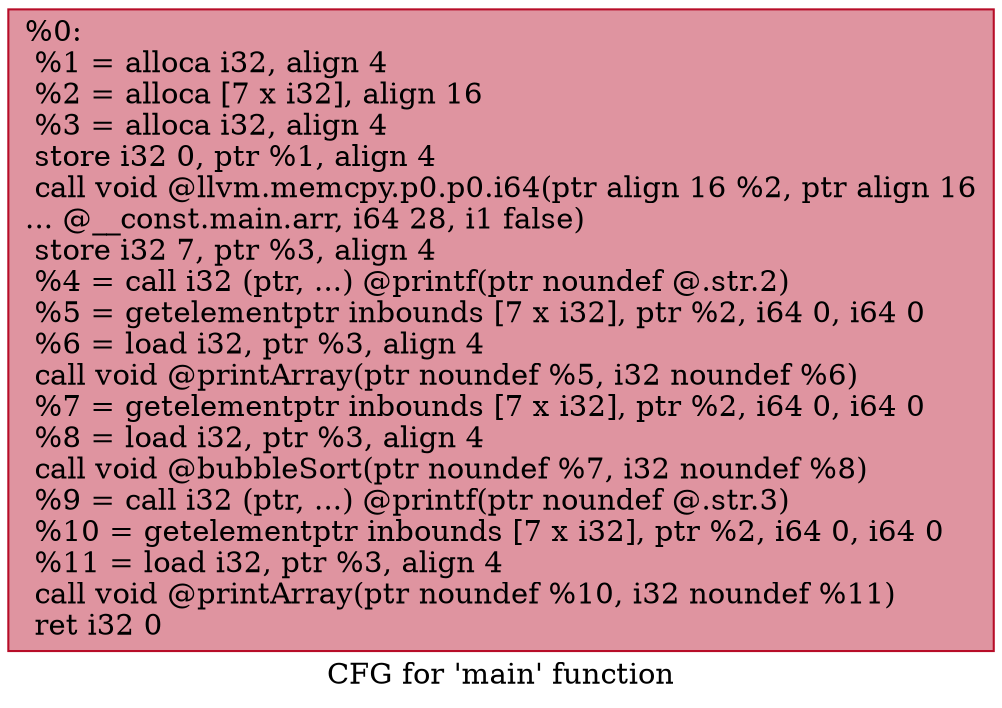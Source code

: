 digraph "CFG for 'main' function" {
	label="CFG for 'main' function";

	Node0x559b5909d700 [shape=record,color="#b70d28ff", style=filled, fillcolor="#b70d2870",label="{%0:\l  %1 = alloca i32, align 4\l  %2 = alloca [7 x i32], align 16\l  %3 = alloca i32, align 4\l  store i32 0, ptr %1, align 4\l  call void @llvm.memcpy.p0.p0.i64(ptr align 16 %2, ptr align 16\l... @__const.main.arr, i64 28, i1 false)\l  store i32 7, ptr %3, align 4\l  %4 = call i32 (ptr, ...) @printf(ptr noundef @.str.2)\l  %5 = getelementptr inbounds [7 x i32], ptr %2, i64 0, i64 0\l  %6 = load i32, ptr %3, align 4\l  call void @printArray(ptr noundef %5, i32 noundef %6)\l  %7 = getelementptr inbounds [7 x i32], ptr %2, i64 0, i64 0\l  %8 = load i32, ptr %3, align 4\l  call void @bubbleSort(ptr noundef %7, i32 noundef %8)\l  %9 = call i32 (ptr, ...) @printf(ptr noundef @.str.3)\l  %10 = getelementptr inbounds [7 x i32], ptr %2, i64 0, i64 0\l  %11 = load i32, ptr %3, align 4\l  call void @printArray(ptr noundef %10, i32 noundef %11)\l  ret i32 0\l}"];
}
